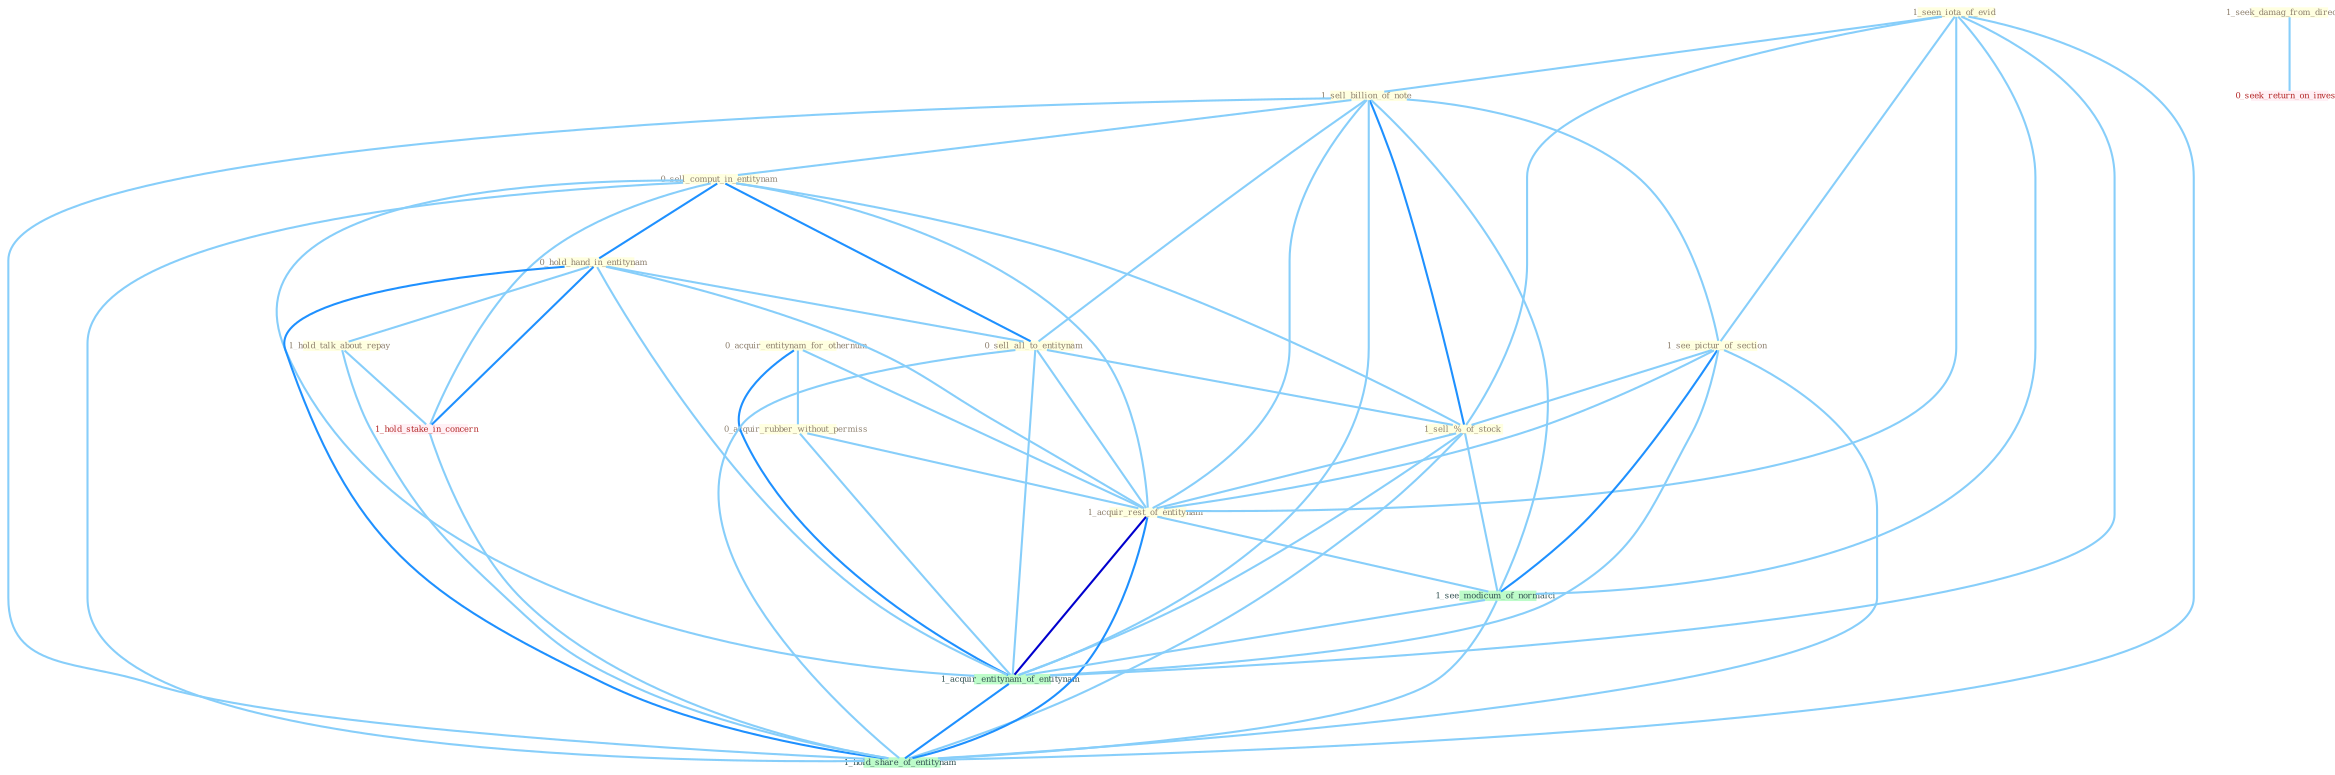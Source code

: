 Graph G{ 
    node
    [shape=polygon,style=filled,width=.5,height=.06,color="#BDFCC9",fixedsize=true,fontsize=4,
    fontcolor="#2f4f4f"];
    {node
    [color="#ffffe0", fontcolor="#8b7d6b"] "1_seen_iota_of_evid " "1_sell_billion_of_note " "0_acquir_entitynam_for_othernum " "0_sell_comput_in_entitynam " "0_hold_hand_in_entitynam " "0_sell_all_to_entitynam " "0_acquir_rubber_without_permiss " "1_see_pictur_of_section " "1_hold_talk_about_repay " "1_sell_%_of_stock " "1_seek_damag_from_director " "1_acquir_rest_of_entitynam "}
{node [color="#fff0f5", fontcolor="#b22222"] "1_hold_stake_in_concern " "0_seek_return_on_invest "}
edge [color="#B0E2FF"];

	"1_seen_iota_of_evid " -- "1_sell_billion_of_note " [w="1", color="#87cefa" ];
	"1_seen_iota_of_evid " -- "1_see_pictur_of_section " [w="1", color="#87cefa" ];
	"1_seen_iota_of_evid " -- "1_sell_%_of_stock " [w="1", color="#87cefa" ];
	"1_seen_iota_of_evid " -- "1_acquir_rest_of_entitynam " [w="1", color="#87cefa" ];
	"1_seen_iota_of_evid " -- "1_see_modicum_of_normalci " [w="1", color="#87cefa" ];
	"1_seen_iota_of_evid " -- "1_acquir_entitynam_of_entitynam " [w="1", color="#87cefa" ];
	"1_seen_iota_of_evid " -- "1_hold_share_of_entitynam " [w="1", color="#87cefa" ];
	"1_sell_billion_of_note " -- "0_sell_comput_in_entitynam " [w="1", color="#87cefa" ];
	"1_sell_billion_of_note " -- "0_sell_all_to_entitynam " [w="1", color="#87cefa" ];
	"1_sell_billion_of_note " -- "1_see_pictur_of_section " [w="1", color="#87cefa" ];
	"1_sell_billion_of_note " -- "1_sell_%_of_stock " [w="2", color="#1e90ff" , len=0.8];
	"1_sell_billion_of_note " -- "1_acquir_rest_of_entitynam " [w="1", color="#87cefa" ];
	"1_sell_billion_of_note " -- "1_see_modicum_of_normalci " [w="1", color="#87cefa" ];
	"1_sell_billion_of_note " -- "1_acquir_entitynam_of_entitynam " [w="1", color="#87cefa" ];
	"1_sell_billion_of_note " -- "1_hold_share_of_entitynam " [w="1", color="#87cefa" ];
	"0_acquir_entitynam_for_othernum " -- "0_acquir_rubber_without_permiss " [w="1", color="#87cefa" ];
	"0_acquir_entitynam_for_othernum " -- "1_acquir_rest_of_entitynam " [w="1", color="#87cefa" ];
	"0_acquir_entitynam_for_othernum " -- "1_acquir_entitynam_of_entitynam " [w="2", color="#1e90ff" , len=0.8];
	"0_sell_comput_in_entitynam " -- "0_hold_hand_in_entitynam " [w="2", color="#1e90ff" , len=0.8];
	"0_sell_comput_in_entitynam " -- "0_sell_all_to_entitynam " [w="2", color="#1e90ff" , len=0.8];
	"0_sell_comput_in_entitynam " -- "1_sell_%_of_stock " [w="1", color="#87cefa" ];
	"0_sell_comput_in_entitynam " -- "1_acquir_rest_of_entitynam " [w="1", color="#87cefa" ];
	"0_sell_comput_in_entitynam " -- "1_hold_stake_in_concern " [w="1", color="#87cefa" ];
	"0_sell_comput_in_entitynam " -- "1_acquir_entitynam_of_entitynam " [w="1", color="#87cefa" ];
	"0_sell_comput_in_entitynam " -- "1_hold_share_of_entitynam " [w="1", color="#87cefa" ];
	"0_hold_hand_in_entitynam " -- "0_sell_all_to_entitynam " [w="1", color="#87cefa" ];
	"0_hold_hand_in_entitynam " -- "1_hold_talk_about_repay " [w="1", color="#87cefa" ];
	"0_hold_hand_in_entitynam " -- "1_acquir_rest_of_entitynam " [w="1", color="#87cefa" ];
	"0_hold_hand_in_entitynam " -- "1_hold_stake_in_concern " [w="2", color="#1e90ff" , len=0.8];
	"0_hold_hand_in_entitynam " -- "1_acquir_entitynam_of_entitynam " [w="1", color="#87cefa" ];
	"0_hold_hand_in_entitynam " -- "1_hold_share_of_entitynam " [w="2", color="#1e90ff" , len=0.8];
	"0_sell_all_to_entitynam " -- "1_sell_%_of_stock " [w="1", color="#87cefa" ];
	"0_sell_all_to_entitynam " -- "1_acquir_rest_of_entitynam " [w="1", color="#87cefa" ];
	"0_sell_all_to_entitynam " -- "1_acquir_entitynam_of_entitynam " [w="1", color="#87cefa" ];
	"0_sell_all_to_entitynam " -- "1_hold_share_of_entitynam " [w="1", color="#87cefa" ];
	"0_acquir_rubber_without_permiss " -- "1_acquir_rest_of_entitynam " [w="1", color="#87cefa" ];
	"0_acquir_rubber_without_permiss " -- "1_acquir_entitynam_of_entitynam " [w="1", color="#87cefa" ];
	"1_see_pictur_of_section " -- "1_sell_%_of_stock " [w="1", color="#87cefa" ];
	"1_see_pictur_of_section " -- "1_acquir_rest_of_entitynam " [w="1", color="#87cefa" ];
	"1_see_pictur_of_section " -- "1_see_modicum_of_normalci " [w="2", color="#1e90ff" , len=0.8];
	"1_see_pictur_of_section " -- "1_acquir_entitynam_of_entitynam " [w="1", color="#87cefa" ];
	"1_see_pictur_of_section " -- "1_hold_share_of_entitynam " [w="1", color="#87cefa" ];
	"1_hold_talk_about_repay " -- "1_hold_stake_in_concern " [w="1", color="#87cefa" ];
	"1_hold_talk_about_repay " -- "1_hold_share_of_entitynam " [w="1", color="#87cefa" ];
	"1_sell_%_of_stock " -- "1_acquir_rest_of_entitynam " [w="1", color="#87cefa" ];
	"1_sell_%_of_stock " -- "1_see_modicum_of_normalci " [w="1", color="#87cefa" ];
	"1_sell_%_of_stock " -- "1_acquir_entitynam_of_entitynam " [w="1", color="#87cefa" ];
	"1_sell_%_of_stock " -- "1_hold_share_of_entitynam " [w="1", color="#87cefa" ];
	"1_seek_damag_from_director " -- "0_seek_return_on_invest " [w="1", color="#87cefa" ];
	"1_acquir_rest_of_entitynam " -- "1_see_modicum_of_normalci " [w="1", color="#87cefa" ];
	"1_acquir_rest_of_entitynam " -- "1_acquir_entitynam_of_entitynam " [w="3", color="#0000cd" , len=0.6];
	"1_acquir_rest_of_entitynam " -- "1_hold_share_of_entitynam " [w="2", color="#1e90ff" , len=0.8];
	"1_hold_stake_in_concern " -- "1_hold_share_of_entitynam " [w="1", color="#87cefa" ];
	"1_see_modicum_of_normalci " -- "1_acquir_entitynam_of_entitynam " [w="1", color="#87cefa" ];
	"1_see_modicum_of_normalci " -- "1_hold_share_of_entitynam " [w="1", color="#87cefa" ];
	"1_acquir_entitynam_of_entitynam " -- "1_hold_share_of_entitynam " [w="2", color="#1e90ff" , len=0.8];
}